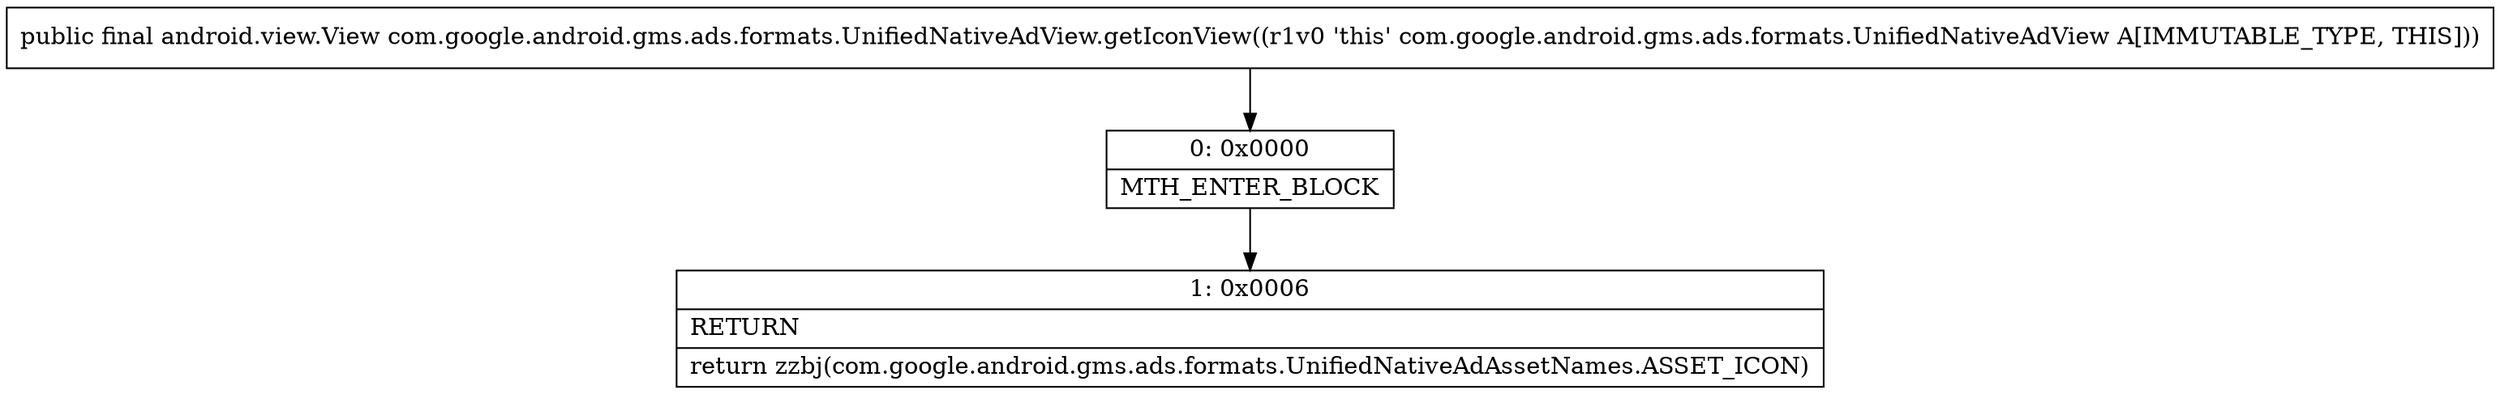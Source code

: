 digraph "CFG forcom.google.android.gms.ads.formats.UnifiedNativeAdView.getIconView()Landroid\/view\/View;" {
Node_0 [shape=record,label="{0\:\ 0x0000|MTH_ENTER_BLOCK\l}"];
Node_1 [shape=record,label="{1\:\ 0x0006|RETURN\l|return zzbj(com.google.android.gms.ads.formats.UnifiedNativeAdAssetNames.ASSET_ICON)\l}"];
MethodNode[shape=record,label="{public final android.view.View com.google.android.gms.ads.formats.UnifiedNativeAdView.getIconView((r1v0 'this' com.google.android.gms.ads.formats.UnifiedNativeAdView A[IMMUTABLE_TYPE, THIS])) }"];
MethodNode -> Node_0;
Node_0 -> Node_1;
}

